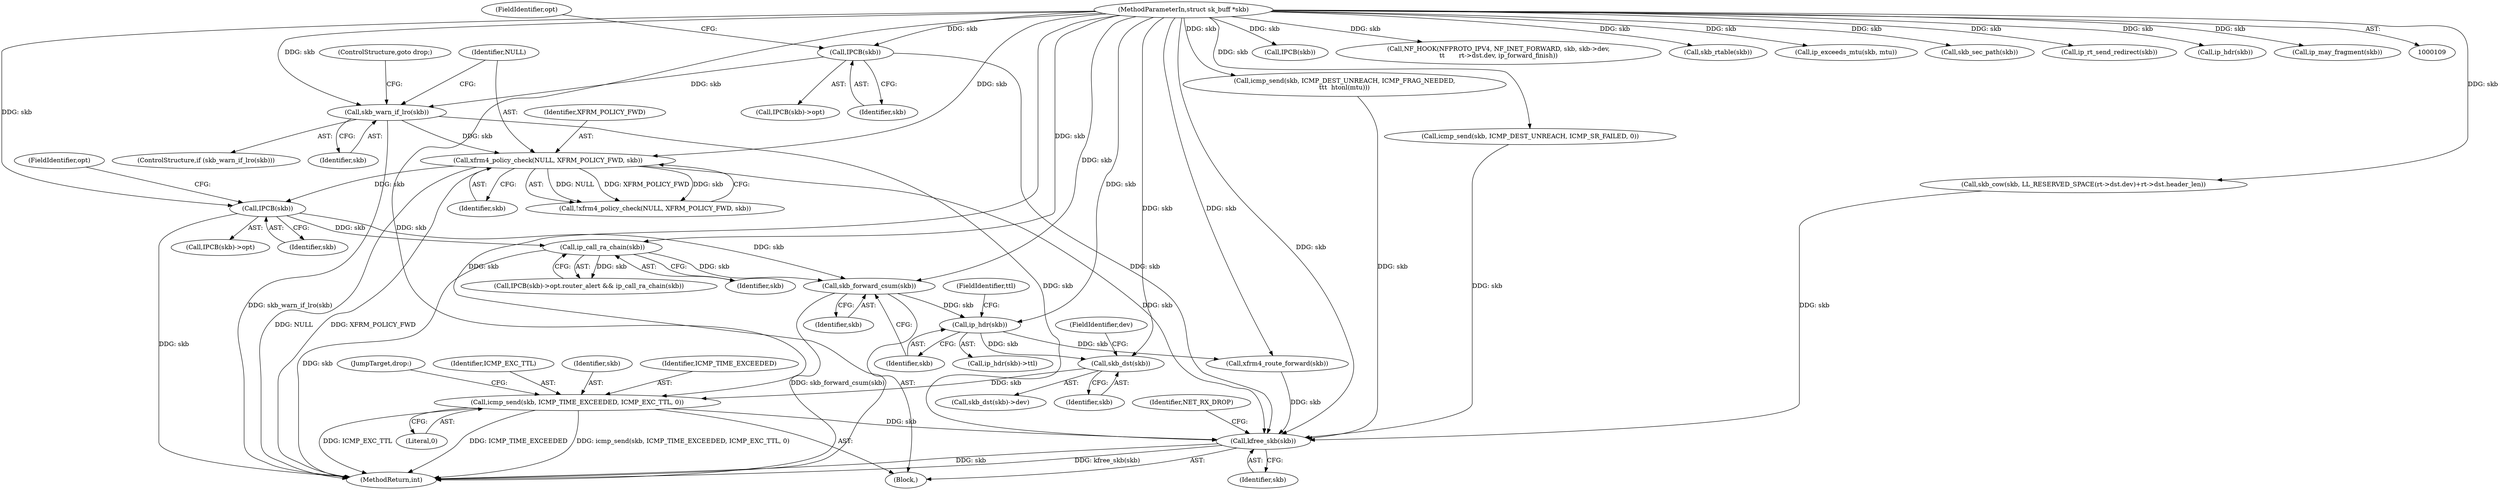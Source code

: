 digraph "0_linux_df4d92549f23e1c037e83323aff58a21b3de7fe0@pointer" {
"1000291" [label="(Call,skb_dst(skb))"];
"1000158" [label="(Call,ip_hdr(skb))"];
"1000153" [label="(Call,skb_forward_csum(skb))"];
"1000149" [label="(Call,ip_call_ra_chain(skb))"];
"1000145" [label="(Call,IPCB(skb))"];
"1000136" [label="(Call,xfrm4_policy_check(NULL, XFRM_POLICY_FWD, skb))"];
"1000131" [label="(Call,skb_warn_if_lro(skb))"];
"1000120" [label="(Call,IPCB(skb))"];
"1000110" [label="(MethodParameterIn,struct sk_buff *skb)"];
"1000295" [label="(Call,icmp_send(skb, ICMP_TIME_EXCEEDED, ICMP_EXC_TTL, 0))"];
"1000301" [label="(Call,kfree_skb(skb))"];
"1000142" [label="(Call,IPCB(skb)->opt.router_alert && ip_call_ra_chain(skb))"];
"1000291" [label="(Call,skb_dst(skb))"];
"1000183" [label="(Call,IPCB(skb))"];
"1000267" [label="(Call,NF_HOOK(NFPROTO_IPV4, NF_INET_FORWARD, skb, skb->dev,\n\t\t       rt->dst.dev, ip_forward_finish))"];
"1000149" [label="(Call,ip_call_ra_chain(skb))"];
"1000139" [label="(Identifier,skb)"];
"1000130" [label="(ControlStructure,if (skb_warn_if_lro(skb)))"];
"1000111" [label="(Block,)"];
"1000158" [label="(Call,ip_hdr(skb))"];
"1000119" [label="(Call,IPCB(skb)->opt)"];
"1000170" [label="(Call,skb_rtable(skb))"];
"1000200" [label="(Call,ip_exceeds_mtu(skb, mtu))"];
"1000254" [label="(Call,skb_sec_path(skb))"];
"1000297" [label="(Identifier,ICMP_TIME_EXCEEDED)"];
"1000165" [label="(Call,xfrm4_route_forward(skb))"];
"1000293" [label="(FieldIdentifier,dev)"];
"1000295" [label="(Call,icmp_send(skb, ICMP_TIME_EXCEEDED, ICMP_EXC_TTL, 0))"];
"1000160" [label="(FieldIdentifier,ttl)"];
"1000300" [label="(JumpTarget,drop:)"];
"1000298" [label="(Identifier,ICMP_EXC_TTL)"];
"1000212" [label="(Call,icmp_send(skb, ICMP_DEST_UNREACH, ICMP_FRAG_NEEDED,\n\t\t\t  htonl(mtu)))"];
"1000159" [label="(Identifier,skb)"];
"1000132" [label="(Identifier,skb)"];
"1000120" [label="(Call,IPCB(skb))"];
"1000157" [label="(Call,ip_hdr(skb)->ttl)"];
"1000281" [label="(Call,icmp_send(skb, ICMP_DEST_UNREACH, ICMP_SR_FAILED, 0))"];
"1000256" [label="(Call,ip_rt_send_redirect(skb))"];
"1000290" [label="(Call,skb_dst(skb)->dev)"];
"1000122" [label="(FieldIdentifier,opt)"];
"1000296" [label="(Identifier,skb)"];
"1000144" [label="(Call,IPCB(skb)->opt)"];
"1000237" [label="(Call,ip_hdr(skb))"];
"1000220" [label="(Call,skb_cow(skb, LL_RESERVED_SPACE(rt->dst.dev)+rt->dst.header_len))"];
"1000292" [label="(Identifier,skb)"];
"1000147" [label="(FieldIdentifier,opt)"];
"1000110" [label="(MethodParameterIn,struct sk_buff *skb)"];
"1000150" [label="(Identifier,skb)"];
"1000301" [label="(Call,kfree_skb(skb))"];
"1000135" [label="(Call,!xfrm4_policy_check(NULL, XFRM_POLICY_FWD, skb))"];
"1000198" [label="(Call,ip_may_fragment(skb))"];
"1000302" [label="(Identifier,skb)"];
"1000136" [label="(Call,xfrm4_policy_check(NULL, XFRM_POLICY_FWD, skb))"];
"1000299" [label="(Literal,0)"];
"1000133" [label="(ControlStructure,goto drop;)"];
"1000304" [label="(Identifier,NET_RX_DROP)"];
"1000138" [label="(Identifier,XFRM_POLICY_FWD)"];
"1000154" [label="(Identifier,skb)"];
"1000131" [label="(Call,skb_warn_if_lro(skb))"];
"1000121" [label="(Identifier,skb)"];
"1000137" [label="(Identifier,NULL)"];
"1000146" [label="(Identifier,skb)"];
"1000153" [label="(Call,skb_forward_csum(skb))"];
"1000305" [label="(MethodReturn,int)"];
"1000145" [label="(Call,IPCB(skb))"];
"1000291" -> "1000290"  [label="AST: "];
"1000291" -> "1000292"  [label="CFG: "];
"1000292" -> "1000291"  [label="AST: "];
"1000293" -> "1000291"  [label="CFG: "];
"1000158" -> "1000291"  [label="DDG: skb"];
"1000110" -> "1000291"  [label="DDG: skb"];
"1000291" -> "1000295"  [label="DDG: skb"];
"1000158" -> "1000157"  [label="AST: "];
"1000158" -> "1000159"  [label="CFG: "];
"1000159" -> "1000158"  [label="AST: "];
"1000160" -> "1000158"  [label="CFG: "];
"1000153" -> "1000158"  [label="DDG: skb"];
"1000110" -> "1000158"  [label="DDG: skb"];
"1000158" -> "1000165"  [label="DDG: skb"];
"1000153" -> "1000111"  [label="AST: "];
"1000153" -> "1000154"  [label="CFG: "];
"1000154" -> "1000153"  [label="AST: "];
"1000159" -> "1000153"  [label="CFG: "];
"1000153" -> "1000305"  [label="DDG: skb_forward_csum(skb)"];
"1000149" -> "1000153"  [label="DDG: skb"];
"1000145" -> "1000153"  [label="DDG: skb"];
"1000110" -> "1000153"  [label="DDG: skb"];
"1000149" -> "1000142"  [label="AST: "];
"1000149" -> "1000150"  [label="CFG: "];
"1000150" -> "1000149"  [label="AST: "];
"1000142" -> "1000149"  [label="CFG: "];
"1000149" -> "1000305"  [label="DDG: skb"];
"1000149" -> "1000142"  [label="DDG: skb"];
"1000145" -> "1000149"  [label="DDG: skb"];
"1000110" -> "1000149"  [label="DDG: skb"];
"1000145" -> "1000144"  [label="AST: "];
"1000145" -> "1000146"  [label="CFG: "];
"1000146" -> "1000145"  [label="AST: "];
"1000147" -> "1000145"  [label="CFG: "];
"1000145" -> "1000305"  [label="DDG: skb"];
"1000136" -> "1000145"  [label="DDG: skb"];
"1000110" -> "1000145"  [label="DDG: skb"];
"1000136" -> "1000135"  [label="AST: "];
"1000136" -> "1000139"  [label="CFG: "];
"1000137" -> "1000136"  [label="AST: "];
"1000138" -> "1000136"  [label="AST: "];
"1000139" -> "1000136"  [label="AST: "];
"1000135" -> "1000136"  [label="CFG: "];
"1000136" -> "1000305"  [label="DDG: XFRM_POLICY_FWD"];
"1000136" -> "1000305"  [label="DDG: NULL"];
"1000136" -> "1000135"  [label="DDG: NULL"];
"1000136" -> "1000135"  [label="DDG: XFRM_POLICY_FWD"];
"1000136" -> "1000135"  [label="DDG: skb"];
"1000131" -> "1000136"  [label="DDG: skb"];
"1000110" -> "1000136"  [label="DDG: skb"];
"1000136" -> "1000301"  [label="DDG: skb"];
"1000131" -> "1000130"  [label="AST: "];
"1000131" -> "1000132"  [label="CFG: "];
"1000132" -> "1000131"  [label="AST: "];
"1000133" -> "1000131"  [label="CFG: "];
"1000137" -> "1000131"  [label="CFG: "];
"1000131" -> "1000305"  [label="DDG: skb_warn_if_lro(skb)"];
"1000120" -> "1000131"  [label="DDG: skb"];
"1000110" -> "1000131"  [label="DDG: skb"];
"1000131" -> "1000301"  [label="DDG: skb"];
"1000120" -> "1000119"  [label="AST: "];
"1000120" -> "1000121"  [label="CFG: "];
"1000121" -> "1000120"  [label="AST: "];
"1000122" -> "1000120"  [label="CFG: "];
"1000110" -> "1000120"  [label="DDG: skb"];
"1000120" -> "1000301"  [label="DDG: skb"];
"1000110" -> "1000109"  [label="AST: "];
"1000110" -> "1000305"  [label="DDG: skb"];
"1000110" -> "1000165"  [label="DDG: skb"];
"1000110" -> "1000170"  [label="DDG: skb"];
"1000110" -> "1000183"  [label="DDG: skb"];
"1000110" -> "1000198"  [label="DDG: skb"];
"1000110" -> "1000200"  [label="DDG: skb"];
"1000110" -> "1000212"  [label="DDG: skb"];
"1000110" -> "1000220"  [label="DDG: skb"];
"1000110" -> "1000237"  [label="DDG: skb"];
"1000110" -> "1000254"  [label="DDG: skb"];
"1000110" -> "1000256"  [label="DDG: skb"];
"1000110" -> "1000267"  [label="DDG: skb"];
"1000110" -> "1000281"  [label="DDG: skb"];
"1000110" -> "1000295"  [label="DDG: skb"];
"1000110" -> "1000301"  [label="DDG: skb"];
"1000295" -> "1000111"  [label="AST: "];
"1000295" -> "1000299"  [label="CFG: "];
"1000296" -> "1000295"  [label="AST: "];
"1000297" -> "1000295"  [label="AST: "];
"1000298" -> "1000295"  [label="AST: "];
"1000299" -> "1000295"  [label="AST: "];
"1000300" -> "1000295"  [label="CFG: "];
"1000295" -> "1000305"  [label="DDG: ICMP_EXC_TTL"];
"1000295" -> "1000305"  [label="DDG: ICMP_TIME_EXCEEDED"];
"1000295" -> "1000305"  [label="DDG: icmp_send(skb, ICMP_TIME_EXCEEDED, ICMP_EXC_TTL, 0)"];
"1000295" -> "1000301"  [label="DDG: skb"];
"1000301" -> "1000111"  [label="AST: "];
"1000301" -> "1000302"  [label="CFG: "];
"1000302" -> "1000301"  [label="AST: "];
"1000304" -> "1000301"  [label="CFG: "];
"1000301" -> "1000305"  [label="DDG: kfree_skb(skb)"];
"1000301" -> "1000305"  [label="DDG: skb"];
"1000220" -> "1000301"  [label="DDG: skb"];
"1000281" -> "1000301"  [label="DDG: skb"];
"1000165" -> "1000301"  [label="DDG: skb"];
"1000212" -> "1000301"  [label="DDG: skb"];
}
